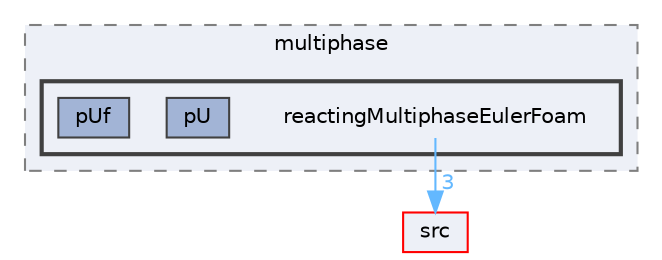 digraph "applications/solvers/multiphase/reactingMultiphaseEulerFoam"
{
 // LATEX_PDF_SIZE
  bgcolor="transparent";
  edge [fontname=Helvetica,fontsize=10,labelfontname=Helvetica,labelfontsize=10];
  node [fontname=Helvetica,fontsize=10,shape=box,height=0.2,width=0.4];
  compound=true
  subgraph clusterdir_d62a5a20700de1cb9696e405d497a576 {
    graph [ bgcolor="#edf0f7", pencolor="grey50", label="multiphase", fontname=Helvetica,fontsize=10 style="filled,dashed", URL="dir_d62a5a20700de1cb9696e405d497a576.html",tooltip=""]
  subgraph clusterdir_e7d5b21f51b77173d3cb7726ba739d15 {
    graph [ bgcolor="#edf0f7", pencolor="grey25", label="", fontname=Helvetica,fontsize=10 style="filled,bold", URL="dir_e7d5b21f51b77173d3cb7726ba739d15.html",tooltip=""]
    dir_e7d5b21f51b77173d3cb7726ba739d15 [shape=plaintext, label="reactingMultiphaseEulerFoam"];
  dir_4fbfba2959db51e08c8b2d122f10c691 [label="pU", fillcolor="#a2b4d6", color="grey25", style="filled", URL="dir_4fbfba2959db51e08c8b2d122f10c691.html",tooltip=""];
  dir_f5458db7bd82392123266478acc250f1 [label="pUf", fillcolor="#a2b4d6", color="grey25", style="filled", URL="dir_f5458db7bd82392123266478acc250f1.html",tooltip=""];
  }
  }
  dir_68267d1309a1af8e8297ef4c3efbcdba [label="src", fillcolor="#edf0f7", color="red", style="filled", URL="dir_68267d1309a1af8e8297ef4c3efbcdba.html",tooltip=""];
  dir_e7d5b21f51b77173d3cb7726ba739d15->dir_68267d1309a1af8e8297ef4c3efbcdba [headlabel="3", labeldistance=1.5 headhref="dir_003224_003729.html" href="dir_003224_003729.html" color="steelblue1" fontcolor="steelblue1"];
}
